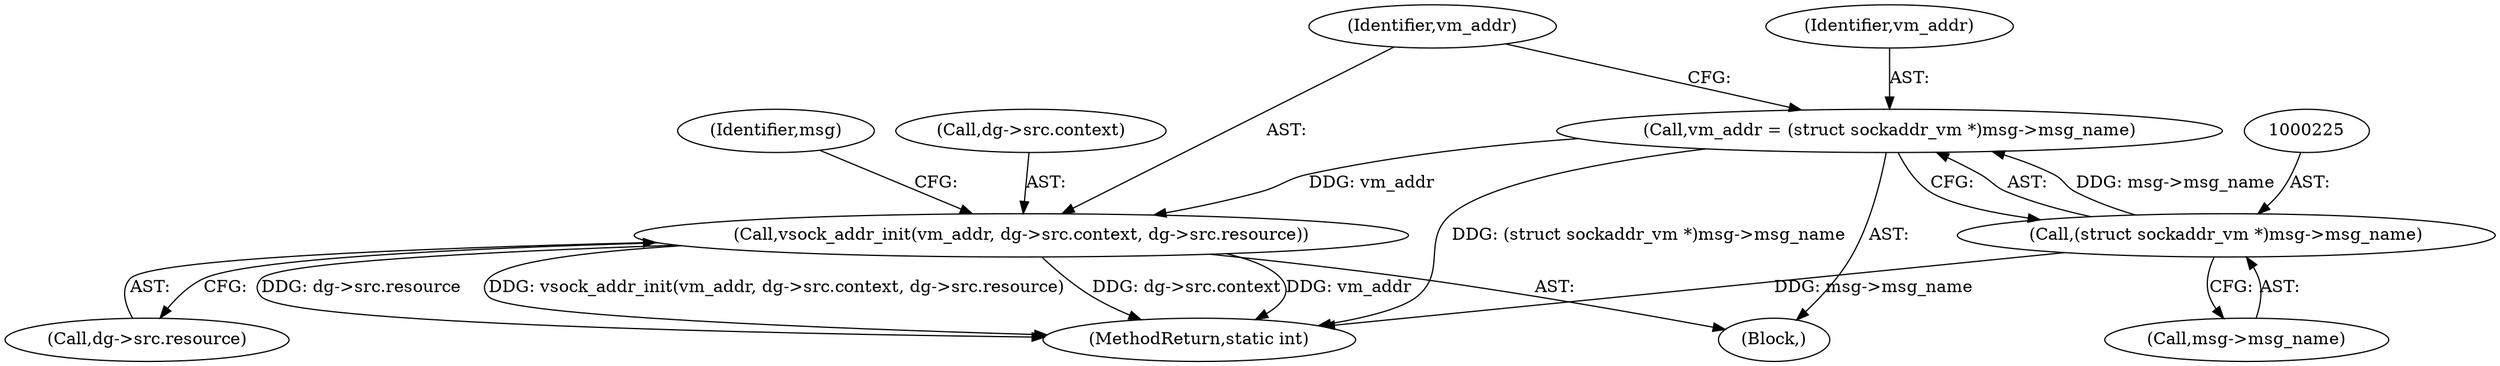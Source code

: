 digraph "0_linux_f3d3342602f8bcbf37d7c46641cb9bca7618eb1c_38@pointer" {
"1000229" [label="(Call,vsock_addr_init(vm_addr, dg->src.context, dg->src.resource))"];
"1000222" [label="(Call,vm_addr = (struct sockaddr_vm *)msg->msg_name)"];
"1000224" [label="(Call,(struct sockaddr_vm *)msg->msg_name)"];
"1000243" [label="(Identifier,msg)"];
"1000229" [label="(Call,vsock_addr_init(vm_addr, dg->src.context, dg->src.resource))"];
"1000230" [label="(Identifier,vm_addr)"];
"1000236" [label="(Call,dg->src.resource)"];
"1000226" [label="(Call,msg->msg_name)"];
"1000223" [label="(Identifier,vm_addr)"];
"1000260" [label="(MethodReturn,static int)"];
"1000222" [label="(Call,vm_addr = (struct sockaddr_vm *)msg->msg_name)"];
"1000220" [label="(Block,)"];
"1000224" [label="(Call,(struct sockaddr_vm *)msg->msg_name)"];
"1000231" [label="(Call,dg->src.context)"];
"1000229" -> "1000220"  [label="AST: "];
"1000229" -> "1000236"  [label="CFG: "];
"1000230" -> "1000229"  [label="AST: "];
"1000231" -> "1000229"  [label="AST: "];
"1000236" -> "1000229"  [label="AST: "];
"1000243" -> "1000229"  [label="CFG: "];
"1000229" -> "1000260"  [label="DDG: dg->src.resource"];
"1000229" -> "1000260"  [label="DDG: vsock_addr_init(vm_addr, dg->src.context, dg->src.resource)"];
"1000229" -> "1000260"  [label="DDG: dg->src.context"];
"1000229" -> "1000260"  [label="DDG: vm_addr"];
"1000222" -> "1000229"  [label="DDG: vm_addr"];
"1000222" -> "1000220"  [label="AST: "];
"1000222" -> "1000224"  [label="CFG: "];
"1000223" -> "1000222"  [label="AST: "];
"1000224" -> "1000222"  [label="AST: "];
"1000230" -> "1000222"  [label="CFG: "];
"1000222" -> "1000260"  [label="DDG: (struct sockaddr_vm *)msg->msg_name"];
"1000224" -> "1000222"  [label="DDG: msg->msg_name"];
"1000224" -> "1000226"  [label="CFG: "];
"1000225" -> "1000224"  [label="AST: "];
"1000226" -> "1000224"  [label="AST: "];
"1000224" -> "1000260"  [label="DDG: msg->msg_name"];
}
